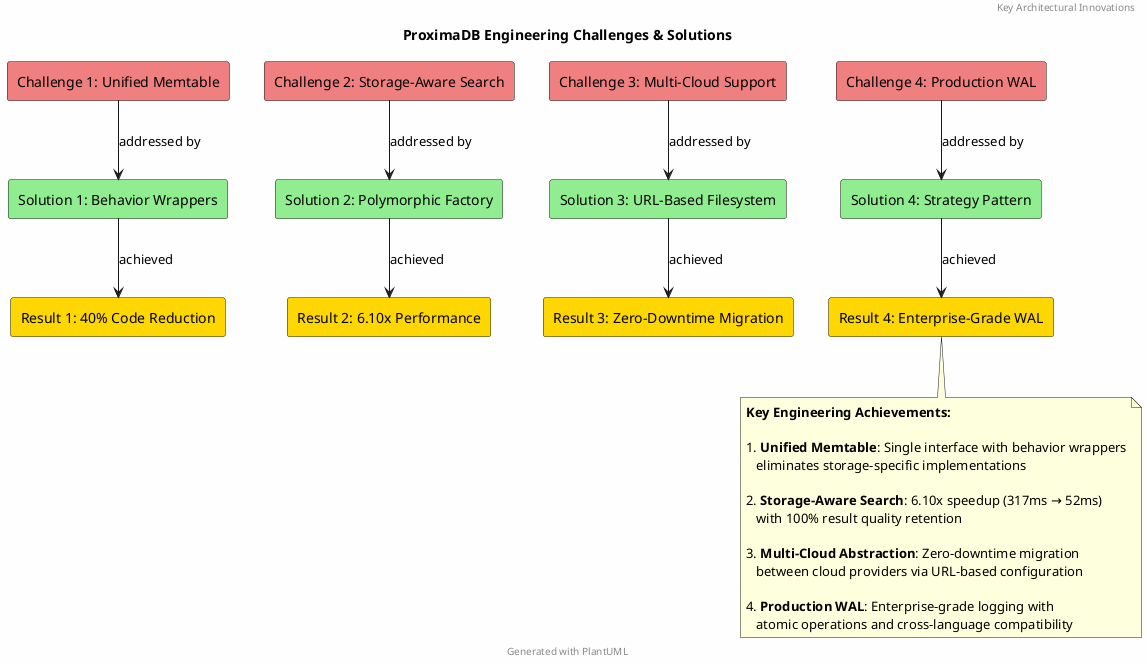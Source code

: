 @startuml Engineering_Challenges_Simple
skinparam backgroundColor #FEFEFE

title ProximaDB Engineering Challenges & Solutions
header Key Architectural Innovations
footer Generated with PlantUML

rectangle "Challenge 1: Unified Memtable" as Challenge1 #LightCoral
rectangle "Solution 1: Behavior Wrappers" as Solution1 #LightGreen
rectangle "Result 1: 40% Code Reduction" as Result1 #Gold

rectangle "Challenge 2: Storage-Aware Search" as Challenge2 #LightCoral
rectangle "Solution 2: Polymorphic Factory" as Solution2 #LightGreen
rectangle "Result 2: 6.10x Performance" as Result2 #Gold

rectangle "Challenge 3: Multi-Cloud Support" as Challenge3 #LightCoral
rectangle "Solution 3: URL-Based Filesystem" as Solution3 #LightGreen
rectangle "Result 3: Zero-Downtime Migration" as Result3 #Gold

rectangle "Challenge 4: Production WAL" as Challenge4 #LightCoral
rectangle "Solution 4: Strategy Pattern" as Solution4 #LightGreen
rectangle "Result 4: Enterprise-Grade WAL" as Result4 #Gold

Challenge1 --> Solution1 : "addressed by"
Solution1 --> Result1 : "achieved"

Challenge2 --> Solution2 : "addressed by"
Solution2 --> Result2 : "achieved"

Challenge3 --> Solution3 : "addressed by"
Solution3 --> Result3 : "achieved"

Challenge4 --> Solution4 : "addressed by"
Solution4 --> Result4 : "achieved"

note bottom
    **Key Engineering Achievements:**
    
    1. **Unified Memtable**: Single interface with behavior wrappers
       eliminates storage-specific implementations
    
    2. **Storage-Aware Search**: 6.10x speedup (317ms → 52ms)
       with 100% result quality retention
    
    3. **Multi-Cloud Abstraction**: Zero-downtime migration
       between cloud providers via URL-based configuration
    
    4. **Production WAL**: Enterprise-grade logging with
       atomic operations and cross-language compatibility
end note

@enduml